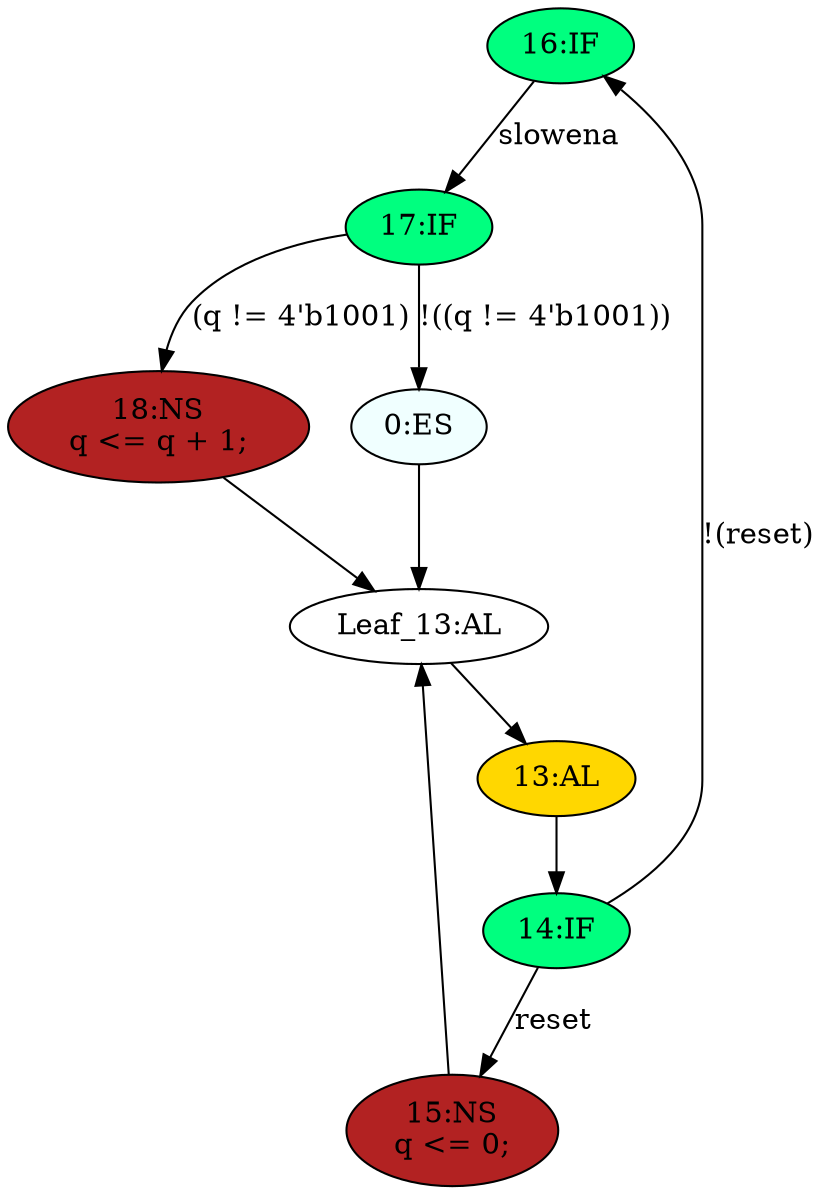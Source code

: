 strict digraph "compose( ,  )" {
	node [label="\N"];
	"16:IF"	[ast="<pyverilog.vparser.ast.IfStatement object at 0x7f62745233d0>",
		fillcolor=springgreen,
		label="16:IF",
		statements="[]",
		style=filled,
		typ=IfStatement];
	"17:IF"	[ast="<pyverilog.vparser.ast.IfStatement object at 0x7f62744cebd0>",
		fillcolor=springgreen,
		label="17:IF",
		statements="[]",
		style=filled,
		typ=IfStatement];
	"16:IF" -> "17:IF"	[cond="['slowena']",
		label=slowena,
		lineno=16];
	"0:ES"	[ast="<pyverilog.vparser.ast.EventStatement object at 0x7f6274531450>",
		fillcolor=azure,
		label="0:ES",
		statements="[]",
		style=filled,
		typ=EventStatement];
	"17:IF" -> "0:ES"	[cond="['q']",
		label="!((q != 4'b1001))",
		lineno=17];
	"18:NS"	[ast="<pyverilog.vparser.ast.NonblockingSubstitution object at 0x7f62744ce4d0>",
		fillcolor=firebrick,
		label="18:NS
q <= q + 1;",
		statements="[<pyverilog.vparser.ast.NonblockingSubstitution object at 0x7f62744ce4d0>]",
		style=filled,
		typ=NonblockingSubstitution];
	"17:IF" -> "18:NS"	[cond="['q']",
		label="(q != 4'b1001)",
		lineno=17];
	"13:AL"	[ast="<pyverilog.vparser.ast.Always object at 0x7f62745b5790>",
		clk_sens=True,
		fillcolor=gold,
		label="13:AL",
		sens="['clk', 'reset']",
		statements="[]",
		style=filled,
		typ=Always,
		use_var="['reset', 'q', 'slowena']"];
	"14:IF"	[ast="<pyverilog.vparser.ast.IfStatement object at 0x7f62744d6910>",
		fillcolor=springgreen,
		label="14:IF",
		statements="[]",
		style=filled,
		typ=IfStatement];
	"13:AL" -> "14:IF"	[cond="[]",
		lineno=None];
	"Leaf_13:AL"	[def_var="['q']",
		label="Leaf_13:AL"];
	"0:ES" -> "Leaf_13:AL"	[cond="[]",
		lineno=None];
	"18:NS" -> "Leaf_13:AL"	[cond="[]",
		lineno=None];
	"14:IF" -> "16:IF"	[cond="['reset']",
		label="!(reset)",
		lineno=14];
	"15:NS"	[ast="<pyverilog.vparser.ast.NonblockingSubstitution object at 0x7f62744d6810>",
		fillcolor=firebrick,
		label="15:NS
q <= 0;",
		statements="[<pyverilog.vparser.ast.NonblockingSubstitution object at 0x7f62744d6810>]",
		style=filled,
		typ=NonblockingSubstitution];
	"14:IF" -> "15:NS"	[cond="['reset']",
		label=reset,
		lineno=14];
	"Leaf_13:AL" -> "13:AL";
	"15:NS" -> "Leaf_13:AL"	[cond="[]",
		lineno=None];
}
